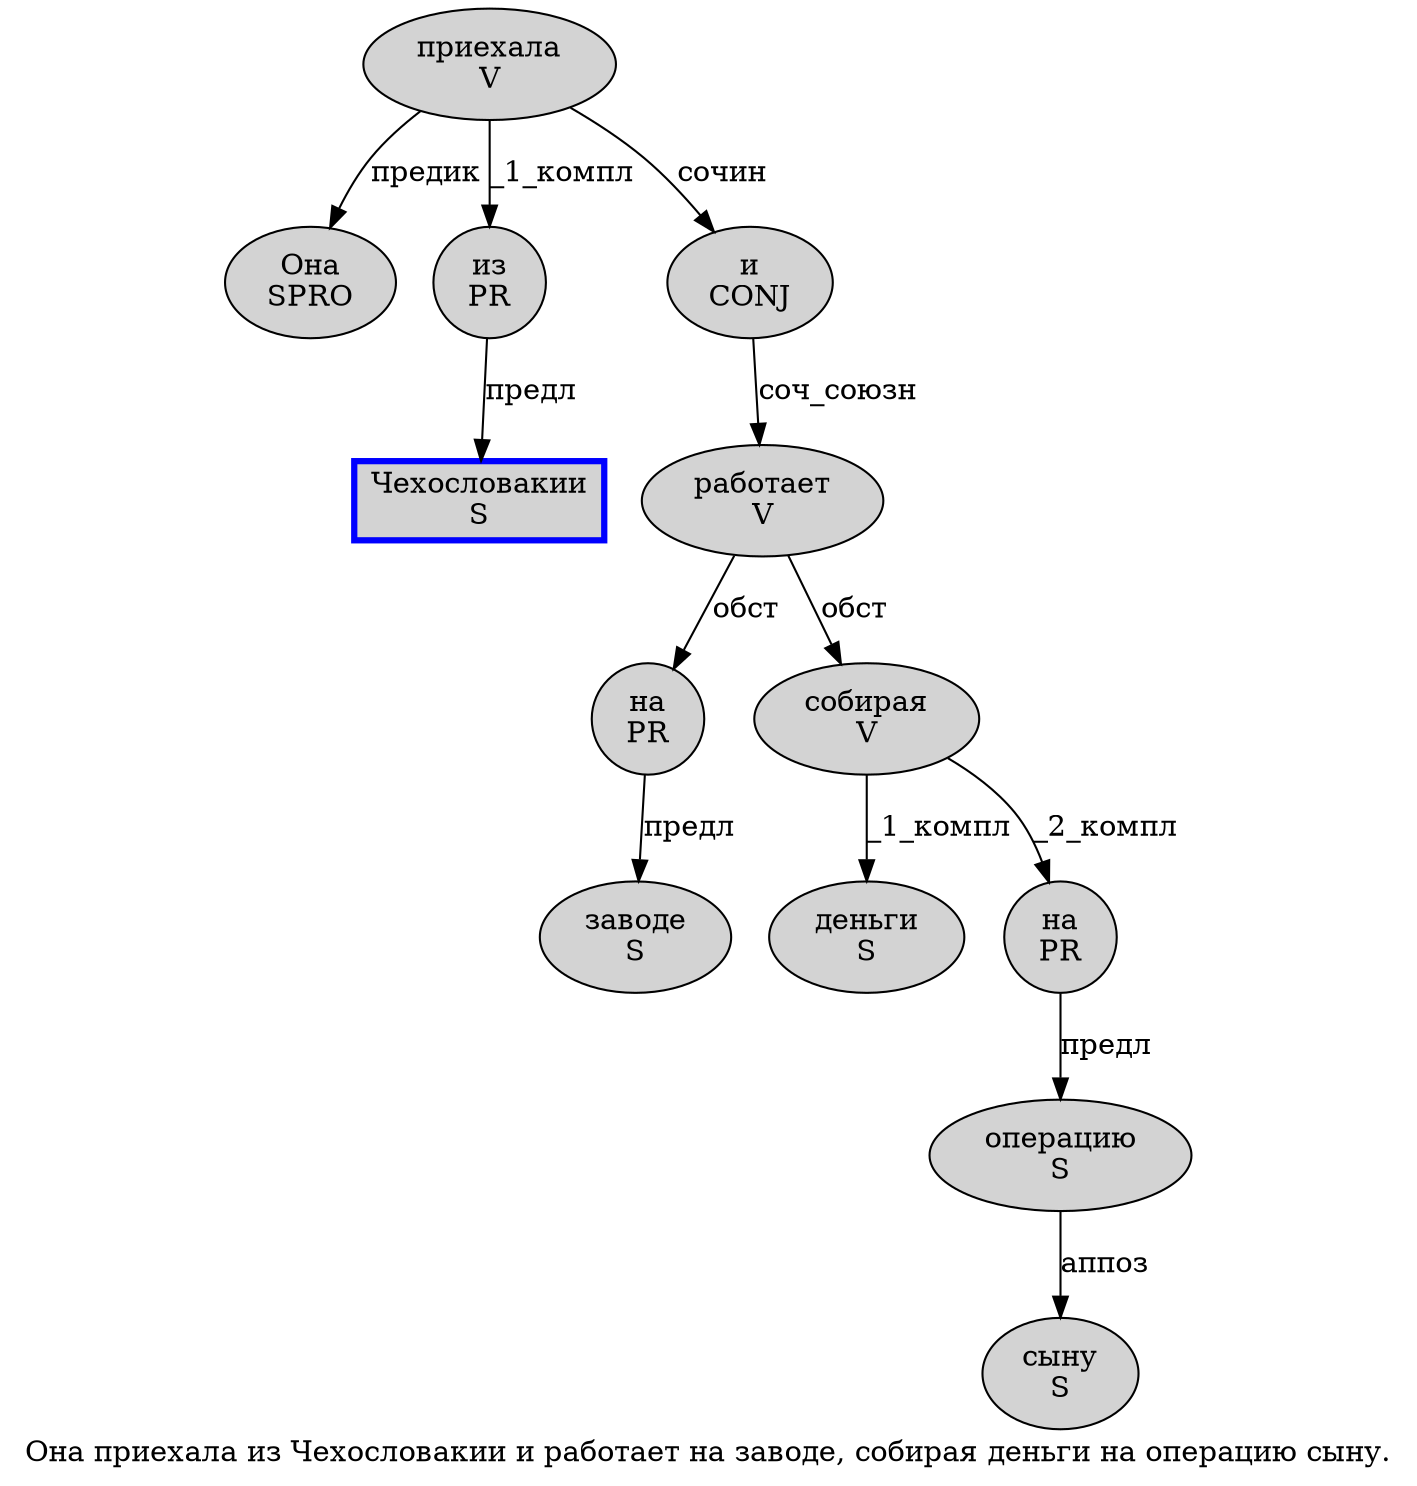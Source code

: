 digraph SENTENCE_601 {
	graph [label="Она приехала из Чехословакии и работает на заводе, собирая деньги на операцию сыну."]
	node [style=filled]
		0 [label="Она
SPRO" color="" fillcolor=lightgray penwidth=1 shape=ellipse]
		1 [label="приехала
V" color="" fillcolor=lightgray penwidth=1 shape=ellipse]
		2 [label="из
PR" color="" fillcolor=lightgray penwidth=1 shape=ellipse]
		3 [label="Чехословакии
S" color=blue fillcolor=lightgray penwidth=3 shape=box]
		4 [label="и
CONJ" color="" fillcolor=lightgray penwidth=1 shape=ellipse]
		5 [label="работает
V" color="" fillcolor=lightgray penwidth=1 shape=ellipse]
		6 [label="на
PR" color="" fillcolor=lightgray penwidth=1 shape=ellipse]
		7 [label="заводе
S" color="" fillcolor=lightgray penwidth=1 shape=ellipse]
		9 [label="собирая
V" color="" fillcolor=lightgray penwidth=1 shape=ellipse]
		10 [label="деньги
S" color="" fillcolor=lightgray penwidth=1 shape=ellipse]
		11 [label="на
PR" color="" fillcolor=lightgray penwidth=1 shape=ellipse]
		12 [label="операцию
S" color="" fillcolor=lightgray penwidth=1 shape=ellipse]
		13 [label="сыну
S" color="" fillcolor=lightgray penwidth=1 shape=ellipse]
			5 -> 6 [label="обст"]
			5 -> 9 [label="обст"]
			4 -> 5 [label="соч_союзн"]
			2 -> 3 [label="предл"]
			6 -> 7 [label="предл"]
			9 -> 10 [label="_1_компл"]
			9 -> 11 [label="_2_компл"]
			1 -> 0 [label="предик"]
			1 -> 2 [label="_1_компл"]
			1 -> 4 [label="сочин"]
			11 -> 12 [label="предл"]
			12 -> 13 [label="аппоз"]
}